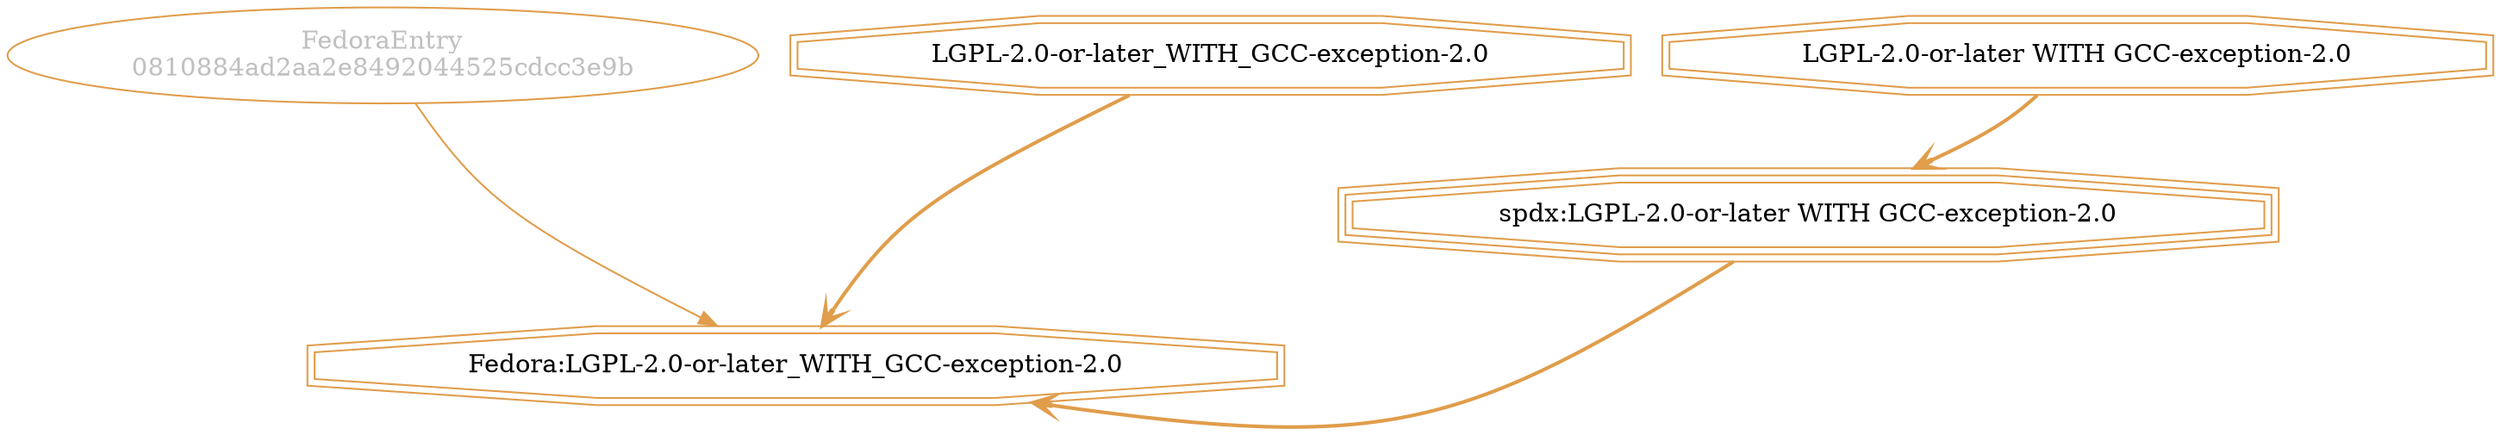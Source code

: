 strict digraph {
    node [shape=box];
    graph [splines=curved];
    6869 [label="FedoraEntry\n0810884ad2aa2e8492044525cdcc3e9b"
         ,fontcolor=gray
         ,color="#e09d4b"
         ,fillcolor="beige;1"
         ,shape=ellipse];
    6870 [label="Fedora:LGPL-2.0-or-later_WITH_GCC-exception-2.0"
         ,color="#e09d4b"
         ,shape=doubleoctagon];
    6871 [label="LGPL-2.0-or-later_WITH_GCC-exception-2.0"
         ,color="#e09d4b"
         ,shape=doubleoctagon];
    6872 [label="spdx:LGPL-2.0-or-later WITH GCC-exception-2.0"
         ,color="#e09d4b"
         ,shape=tripleoctagon];
    6873 [label="LGPL-2.0-or-later WITH GCC-exception-2.0"
         ,color="#e09d4b"
         ,shape=doubleoctagon];
    6869 -> 6870 [weight=0.5
                 ,color="#e09d4b"];
    6871 -> 6870 [style=bold
                 ,arrowhead=vee
                 ,weight=0.7
                 ,color="#e09d4b"];
    6872 -> 6870 [style=bold
                 ,arrowhead=vee
                 ,weight=0.7
                 ,color="#e09d4b"];
    6873 -> 6872 [style=bold
                 ,arrowhead=vee
                 ,weight=0.7
                 ,color="#e09d4b"];
}
